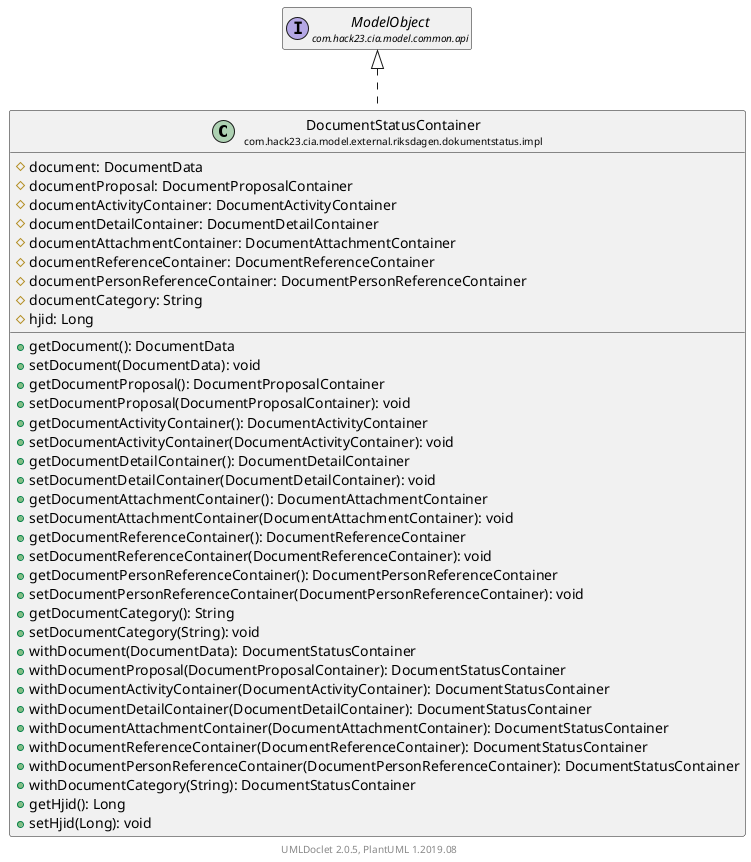 @startuml
    set namespaceSeparator none
    hide empty fields
    hide empty methods

    class "<size:14>DocumentStatusContainer\n<size:10>com.hack23.cia.model.external.riksdagen.dokumentstatus.impl" as com.hack23.cia.model.external.riksdagen.dokumentstatus.impl.DocumentStatusContainer [[DocumentStatusContainer.html]] {
        #document: DocumentData
        #documentProposal: DocumentProposalContainer
        #documentActivityContainer: DocumentActivityContainer
        #documentDetailContainer: DocumentDetailContainer
        #documentAttachmentContainer: DocumentAttachmentContainer
        #documentReferenceContainer: DocumentReferenceContainer
        #documentPersonReferenceContainer: DocumentPersonReferenceContainer
        #documentCategory: String
        #hjid: Long
        +getDocument(): DocumentData
        +setDocument(DocumentData): void
        +getDocumentProposal(): DocumentProposalContainer
        +setDocumentProposal(DocumentProposalContainer): void
        +getDocumentActivityContainer(): DocumentActivityContainer
        +setDocumentActivityContainer(DocumentActivityContainer): void
        +getDocumentDetailContainer(): DocumentDetailContainer
        +setDocumentDetailContainer(DocumentDetailContainer): void
        +getDocumentAttachmentContainer(): DocumentAttachmentContainer
        +setDocumentAttachmentContainer(DocumentAttachmentContainer): void
        +getDocumentReferenceContainer(): DocumentReferenceContainer
        +setDocumentReferenceContainer(DocumentReferenceContainer): void
        +getDocumentPersonReferenceContainer(): DocumentPersonReferenceContainer
        +setDocumentPersonReferenceContainer(DocumentPersonReferenceContainer): void
        +getDocumentCategory(): String
        +setDocumentCategory(String): void
        +withDocument(DocumentData): DocumentStatusContainer
        +withDocumentProposal(DocumentProposalContainer): DocumentStatusContainer
        +withDocumentActivityContainer(DocumentActivityContainer): DocumentStatusContainer
        +withDocumentDetailContainer(DocumentDetailContainer): DocumentStatusContainer
        +withDocumentAttachmentContainer(DocumentAttachmentContainer): DocumentStatusContainer
        +withDocumentReferenceContainer(DocumentReferenceContainer): DocumentStatusContainer
        +withDocumentPersonReferenceContainer(DocumentPersonReferenceContainer): DocumentStatusContainer
        +withDocumentCategory(String): DocumentStatusContainer
        +getHjid(): Long
        +setHjid(Long): void
    }

    interface "<size:14>ModelObject\n<size:10>com.hack23.cia.model.common.api" as com.hack23.cia.model.common.api.ModelObject

    com.hack23.cia.model.common.api.ModelObject <|.. com.hack23.cia.model.external.riksdagen.dokumentstatus.impl.DocumentStatusContainer

    center footer UMLDoclet 2.0.5, PlantUML 1.2019.08
@enduml
